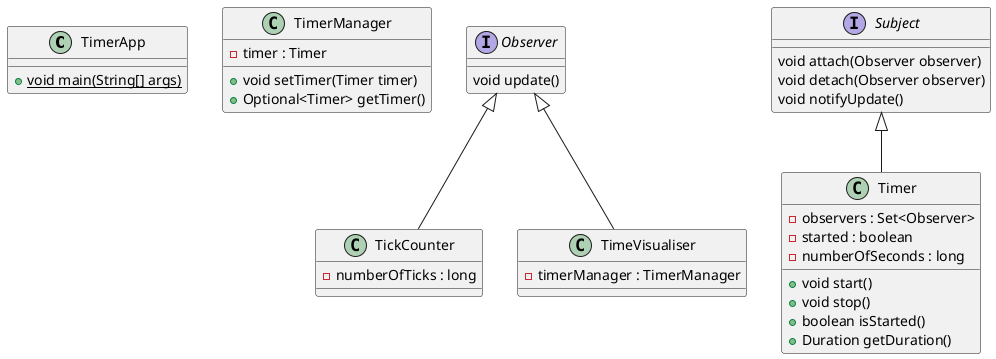 @startuml

class TimerApp {
  + {static} void main(String[] args)
}

class TimerManager {
  - timer : Timer
  + void setTimer(Timer timer)
  + Optional<Timer> getTimer()
}

interface Observer {
  void update()
}
class TickCounter {
  - numberOfTicks : long
}
class TimeVisualiser {
  - timerManager : TimerManager
}

Observer <|-- TickCounter
Observer <|-- TimeVisualiser

interface Subject {
  void attach(Observer observer)
  void detach(Observer observer)
  void notifyUpdate()
}

class Timer {
  - observers : Set<Observer>
  - started : boolean
  - numberOfSeconds : long
  
  + void start()
  + void stop()
  + boolean isStarted()
  + Duration getDuration()
}

Subject <|-- Timer

@enduml